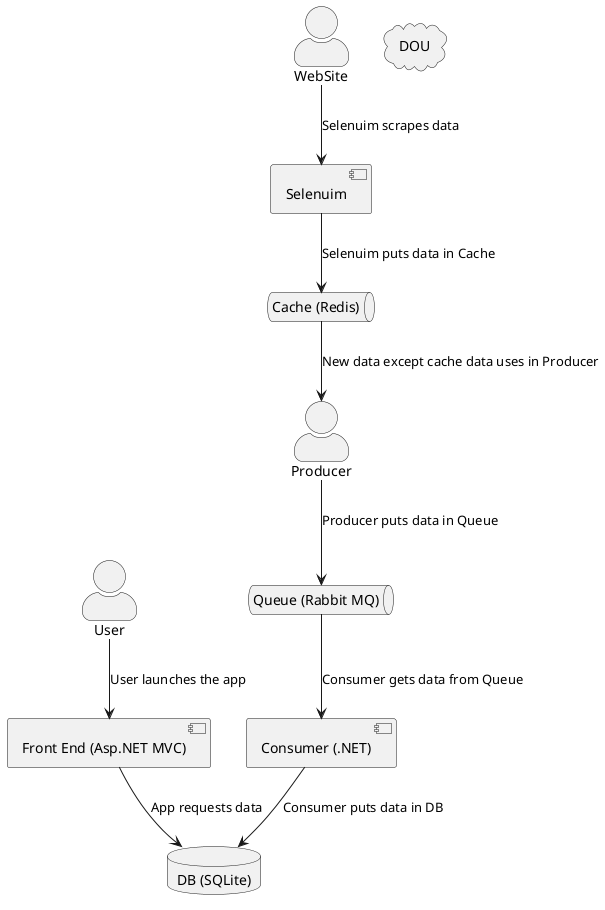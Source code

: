 @startuml

skinparam actorStyle awesome

:User: as User

cloud "DOU" as Website

[Selenuim] as Selenuim
queue "Cache (Redis)" as Cache
queue "Queue (Rabbit MQ)" as Queue
[Consumer (.NET)] as Consumer
database "DB (SQLite)" as DB
[Front End (Asp.NET MVC)] as FrontEnd

User --> FrontEnd: User launches the app
FrontEnd --> DB: App requests data
Consumer --> DB: Consumer puts data in DB
Queue --> Consumer: Consumer gets data from Queue
Producer --> Queue: Producer puts data in Queue
Cache --> Producer: New data except cache data uses in Producer
Selenuim --> Cache: Selenuim puts data in Cache

WebSite --> Selenuim: Selenuim scrapes data

@enduml